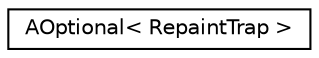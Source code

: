 digraph "Graphical Class Hierarchy"
{
 // LATEX_PDF_SIZE
  edge [fontname="Helvetica",fontsize="10",labelfontname="Helvetica",labelfontsize="10"];
  node [fontname="Helvetica",fontsize="10",shape=record];
  rankdir="LR";
  Node0 [label="AOptional\< RepaintTrap \>",height=0.2,width=0.4,color="black", fillcolor="white", style="filled",URL="$classAOptional.html",tooltip=" "];
}
